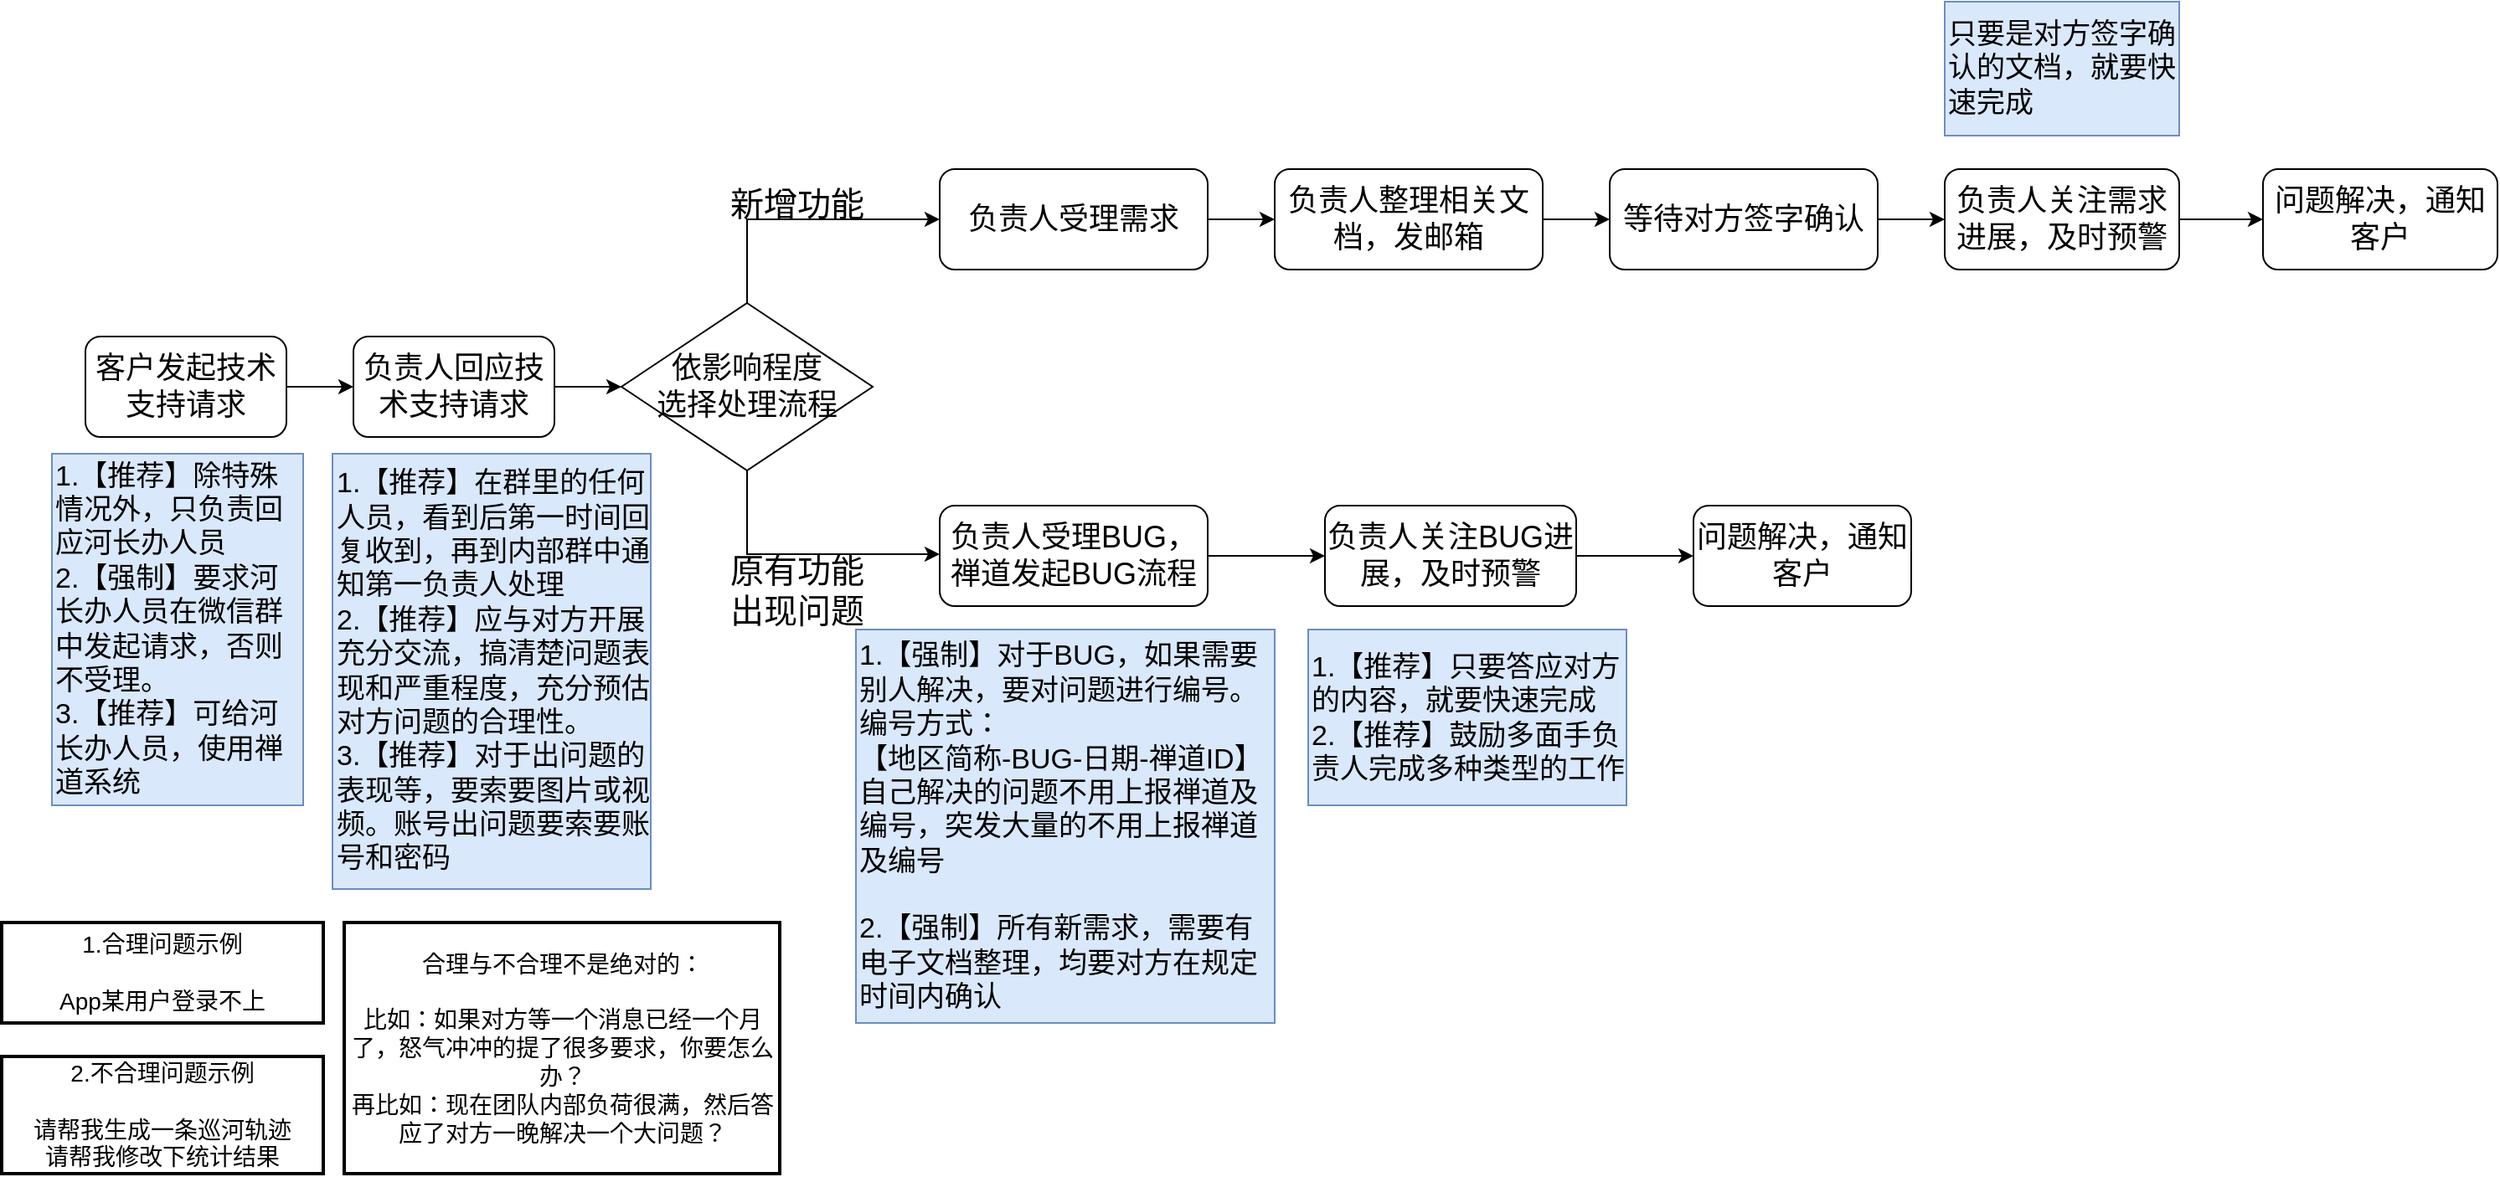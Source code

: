<mxfile version="12.2.7" type="github" pages="1">
  <diagram id="_k7ATfRaIhLiad4DB_Zv" name="Page-1">
    <mxGraphModel dx="1902" dy="1037" grid="1" gridSize="10" guides="1" tooltips="1" connect="1" arrows="1" fold="1" page="1" pageScale="1" pageWidth="827" pageHeight="1169" math="0" shadow="0">
      <root>
        <mxCell id="0"/>
        <mxCell id="1" parent="0"/>
        <mxCell id="3WG7HzVJRfW7o0X7CnDg-6" value="" style="edgeStyle=orthogonalEdgeStyle;rounded=0;orthogonalLoop=1;jettySize=auto;html=1;" edge="1" parent="1" source="3WG7HzVJRfW7o0X7CnDg-2" target="3WG7HzVJRfW7o0X7CnDg-5">
          <mxGeometry relative="1" as="geometry"/>
        </mxCell>
        <mxCell id="3WG7HzVJRfW7o0X7CnDg-2" value="&lt;font style=&quot;font-size: 18px&quot;&gt;客户发起技术支持请求&lt;br&gt;&lt;/font&gt;" style="rounded=1;whiteSpace=wrap;html=1;" vertex="1" parent="1">
          <mxGeometry x="70" y="260" width="120" height="60" as="geometry"/>
        </mxCell>
        <mxCell id="3WG7HzVJRfW7o0X7CnDg-8" value="" style="edgeStyle=orthogonalEdgeStyle;rounded=0;orthogonalLoop=1;jettySize=auto;html=1;" edge="1" parent="1" source="3WG7HzVJRfW7o0X7CnDg-5">
          <mxGeometry relative="1" as="geometry">
            <mxPoint x="390" y="290" as="targetPoint"/>
          </mxGeometry>
        </mxCell>
        <mxCell id="3WG7HzVJRfW7o0X7CnDg-5" value="&lt;font style=&quot;font-size: 18px&quot;&gt;负责人回应技术支持请求&lt;br&gt;&lt;/font&gt;" style="rounded=1;whiteSpace=wrap;html=1;" vertex="1" parent="1">
          <mxGeometry x="230" y="260" width="120" height="60" as="geometry"/>
        </mxCell>
        <mxCell id="3WG7HzVJRfW7o0X7CnDg-15" value="" style="edgeStyle=orthogonalEdgeStyle;rounded=0;orthogonalLoop=1;jettySize=auto;html=1;" edge="1" parent="1" source="3WG7HzVJRfW7o0X7CnDg-9">
          <mxGeometry relative="1" as="geometry">
            <mxPoint x="580" y="190" as="targetPoint"/>
            <Array as="points">
              <mxPoint x="465" y="190"/>
              <mxPoint x="580" y="190"/>
            </Array>
          </mxGeometry>
        </mxCell>
        <mxCell id="3WG7HzVJRfW7o0X7CnDg-17" value="" style="edgeStyle=orthogonalEdgeStyle;rounded=0;orthogonalLoop=1;jettySize=auto;html=1;" edge="1" parent="1" source="3WG7HzVJRfW7o0X7CnDg-9">
          <mxGeometry relative="1" as="geometry">
            <mxPoint x="580" y="390" as="targetPoint"/>
            <Array as="points">
              <mxPoint x="465" y="390"/>
              <mxPoint x="520" y="390"/>
            </Array>
          </mxGeometry>
        </mxCell>
        <mxCell id="3WG7HzVJRfW7o0X7CnDg-9" value="&lt;span style=&quot;font-size: 18px&quot;&gt;依影响程度&lt;br&gt;选择处理流程&lt;br&gt;&lt;/span&gt;" style="rhombus;whiteSpace=wrap;html=1;" vertex="1" parent="1">
          <mxGeometry x="390" y="240" width="150" height="100" as="geometry"/>
        </mxCell>
        <mxCell id="3WG7HzVJRfW7o0X7CnDg-10" value="&lt;font style=&quot;font-size: 17px&quot;&gt;1.【推荐】除特殊情况外，只负责回应河长办人员&lt;br&gt;2.【强制】要求河长办人员在微信群中发起请求，否则不受理。&lt;br&gt;3.【推荐】可给河长办人员，使用禅道系统&lt;br&gt;&lt;/font&gt;" style="rounded=0;whiteSpace=wrap;html=1;align=left;fillColor=#dae8fc;strokeColor=#6c8ebf;" vertex="1" parent="1">
          <mxGeometry x="50" y="330" width="150" height="210" as="geometry"/>
        </mxCell>
        <mxCell id="3WG7HzVJRfW7o0X7CnDg-11" value="&lt;font style=&quot;font-size: 17px&quot;&gt;1.【推荐】在群里的任何人员，看到后第一时间回复收到，再到内部群中通知第一负责人处理&lt;br&gt;2.【推荐】应与对方开展充分交流，搞清楚问题表现和严重程度，充分预估对方问题的合理性。&lt;br&gt;3.【推荐】对于出问题的表现等，要索要图片或视频。账号出问题要索要账号和密码&lt;br&gt;&lt;/font&gt;" style="rounded=0;whiteSpace=wrap;html=1;align=left;fillColor=#dae8fc;strokeColor=#6c8ebf;" vertex="1" parent="1">
          <mxGeometry x="217.5" y="330" width="190" height="260" as="geometry"/>
        </mxCell>
        <mxCell id="3WG7HzVJRfW7o0X7CnDg-18" value="新增功能" style="text;html=1;strokeColor=none;fillColor=none;align=center;verticalAlign=middle;whiteSpace=wrap;rounded=0;fontSize=20;" vertex="1" parent="1">
          <mxGeometry x="400" y="170" width="190" height="20" as="geometry"/>
        </mxCell>
        <mxCell id="3WG7HzVJRfW7o0X7CnDg-19" value="原有功能&lt;br&gt;出现问题" style="text;html=1;strokeColor=none;fillColor=none;align=center;verticalAlign=middle;whiteSpace=wrap;rounded=0;fontSize=20;" vertex="1" parent="1">
          <mxGeometry x="400" y="401" width="190" height="20" as="geometry"/>
        </mxCell>
        <mxCell id="3WG7HzVJRfW7o0X7CnDg-40" value="" style="edgeStyle=orthogonalEdgeStyle;rounded=0;orthogonalLoop=1;jettySize=auto;html=1;fontSize=20;" edge="1" parent="1" source="3WG7HzVJRfW7o0X7CnDg-20" target="3WG7HzVJRfW7o0X7CnDg-39">
          <mxGeometry relative="1" as="geometry"/>
        </mxCell>
        <mxCell id="3WG7HzVJRfW7o0X7CnDg-20" value="&lt;font style=&quot;font-size: 18px&quot;&gt;负责人受理需求&lt;br&gt;&lt;/font&gt;" style="rounded=1;whiteSpace=wrap;html=1;" vertex="1" parent="1">
          <mxGeometry x="580" y="160" width="160" height="60" as="geometry"/>
        </mxCell>
        <mxCell id="3WG7HzVJRfW7o0X7CnDg-43" value="" style="edgeStyle=orthogonalEdgeStyle;rounded=0;orthogonalLoop=1;jettySize=auto;html=1;fontSize=20;" edge="1" parent="1" source="3WG7HzVJRfW7o0X7CnDg-39" target="3WG7HzVJRfW7o0X7CnDg-42">
          <mxGeometry relative="1" as="geometry"/>
        </mxCell>
        <mxCell id="3WG7HzVJRfW7o0X7CnDg-39" value="&lt;font style=&quot;font-size: 18px&quot;&gt;负责人整理相关文档，发邮箱&lt;br&gt;&lt;/font&gt;" style="rounded=1;whiteSpace=wrap;html=1;" vertex="1" parent="1">
          <mxGeometry x="780" y="160" width="160" height="60" as="geometry"/>
        </mxCell>
        <mxCell id="3WG7HzVJRfW7o0X7CnDg-50" value="" style="edgeStyle=orthogonalEdgeStyle;rounded=0;orthogonalLoop=1;jettySize=auto;html=1;fontSize=20;" edge="1" parent="1" source="3WG7HzVJRfW7o0X7CnDg-42" target="3WG7HzVJRfW7o0X7CnDg-49">
          <mxGeometry relative="1" as="geometry"/>
        </mxCell>
        <mxCell id="3WG7HzVJRfW7o0X7CnDg-42" value="&lt;font style=&quot;font-size: 18px&quot;&gt;等待对方签字确认&lt;br&gt;&lt;/font&gt;" style="rounded=1;whiteSpace=wrap;html=1;" vertex="1" parent="1">
          <mxGeometry x="980" y="160" width="160" height="60" as="geometry"/>
        </mxCell>
        <mxCell id="3WG7HzVJRfW7o0X7CnDg-55" value="" style="edgeStyle=orthogonalEdgeStyle;rounded=0;orthogonalLoop=1;jettySize=auto;html=1;fontSize=20;" edge="1" parent="1" source="3WG7HzVJRfW7o0X7CnDg-49" target="3WG7HzVJRfW7o0X7CnDg-54">
          <mxGeometry relative="1" as="geometry"/>
        </mxCell>
        <mxCell id="3WG7HzVJRfW7o0X7CnDg-49" value="&lt;font style=&quot;font-size: 18px&quot;&gt;负责人关注需求进展，及时预警&lt;br&gt;&lt;/font&gt;" style="rounded=1;whiteSpace=wrap;html=1;" vertex="1" parent="1">
          <mxGeometry x="1180" y="160" width="140" height="60" as="geometry"/>
        </mxCell>
        <mxCell id="3WG7HzVJRfW7o0X7CnDg-54" value="&lt;font style=&quot;font-size: 18px&quot;&gt;问题解决，通知客户&lt;/font&gt;" style="rounded=1;whiteSpace=wrap;html=1;" vertex="1" parent="1">
          <mxGeometry x="1370" y="160" width="140" height="60" as="geometry"/>
        </mxCell>
        <mxCell id="3WG7HzVJRfW7o0X7CnDg-36" value="" style="edgeStyle=orthogonalEdgeStyle;rounded=0;orthogonalLoop=1;jettySize=auto;html=1;fontSize=20;" edge="1" parent="1" source="3WG7HzVJRfW7o0X7CnDg-23" target="3WG7HzVJRfW7o0X7CnDg-35">
          <mxGeometry relative="1" as="geometry"/>
        </mxCell>
        <mxCell id="3WG7HzVJRfW7o0X7CnDg-23" value="&lt;font style=&quot;font-size: 18px&quot;&gt;负责人受理BUG，禅道发起BUG流程&lt;br&gt;&lt;/font&gt;" style="rounded=1;whiteSpace=wrap;html=1;" vertex="1" parent="1">
          <mxGeometry x="580" y="361" width="160" height="60" as="geometry"/>
        </mxCell>
        <mxCell id="3WG7HzVJRfW7o0X7CnDg-57" value="" style="edgeStyle=orthogonalEdgeStyle;rounded=0;orthogonalLoop=1;jettySize=auto;html=1;fontSize=20;" edge="1" parent="1" source="3WG7HzVJRfW7o0X7CnDg-35" target="3WG7HzVJRfW7o0X7CnDg-56">
          <mxGeometry relative="1" as="geometry"/>
        </mxCell>
        <mxCell id="3WG7HzVJRfW7o0X7CnDg-35" value="&lt;font style=&quot;font-size: 18px&quot;&gt;负责人关注BUG进展，及时预警&lt;br&gt;&lt;/font&gt;" style="rounded=1;whiteSpace=wrap;html=1;" vertex="1" parent="1">
          <mxGeometry x="810" y="361" width="150" height="60" as="geometry"/>
        </mxCell>
        <mxCell id="3WG7HzVJRfW7o0X7CnDg-56" value="&lt;font style=&quot;font-size: 18px&quot;&gt;问题解决，通知客户&lt;br&gt;&lt;/font&gt;" style="rounded=1;whiteSpace=wrap;html=1;" vertex="1" parent="1">
          <mxGeometry x="1030" y="361" width="130" height="60" as="geometry"/>
        </mxCell>
        <mxCell id="3WG7HzVJRfW7o0X7CnDg-30" value="&lt;font style=&quot;font-size: 17px&quot;&gt;1.【强制】对于BUG，如果需要别人解决，要对问题进行编号。编号方式：&lt;br&gt;【地区简称-BUG-日期-禅道ID】&lt;br&gt;自己解决的问题不用上报禅道及&lt;br&gt;编号，突发大量的不用上报禅道及编号&lt;br&gt;&lt;br&gt;2.【强制】所有新需求，需要有电子文档整理，均要对方在规定时间内确认&lt;br&gt;&lt;/font&gt;" style="rounded=0;whiteSpace=wrap;html=1;align=left;fillColor=#dae8fc;strokeColor=#6c8ebf;" vertex="1" parent="1">
          <mxGeometry x="530" y="435" width="250" height="235" as="geometry"/>
        </mxCell>
        <mxCell id="3WG7HzVJRfW7o0X7CnDg-31" value="&lt;font style=&quot;font-size: 14px&quot;&gt;合理与不合理不是绝对的：&lt;br&gt;&lt;br&gt;比如：如果对方等一个消息已经一个月了，怒气冲冲的提了很多要求，你要怎么办？&lt;br&gt;再比如：现在团队内部负荷很满，然后答应了对方一晚解决一个大问题？&lt;/font&gt;" style="rounded=0;whiteSpace=wrap;html=1;strokeWidth=2;" vertex="1" parent="1">
          <mxGeometry x="224.5" y="610" width="260" height="150" as="geometry"/>
        </mxCell>
        <mxCell id="3WG7HzVJRfW7o0X7CnDg-32" value="&lt;font style=&quot;font-size: 14px&quot;&gt;1.合理问题示例&lt;br&gt;&lt;br&gt;App某用户登录不上&lt;/font&gt;" style="rounded=0;whiteSpace=wrap;html=1;strokeWidth=2;" vertex="1" parent="1">
          <mxGeometry x="20" y="610" width="192" height="60" as="geometry"/>
        </mxCell>
        <mxCell id="3WG7HzVJRfW7o0X7CnDg-33" value="&lt;font style=&quot;font-size: 14px&quot;&gt;2.不合理问题示例&lt;br&gt;&lt;br&gt;请帮我生成一条巡河轨迹&lt;br&gt;请帮我修改下统计结果&lt;/font&gt;" style="rounded=0;whiteSpace=wrap;html=1;strokeWidth=2;" vertex="1" parent="1">
          <mxGeometry x="20" y="690" width="192" height="70" as="geometry"/>
        </mxCell>
        <mxCell id="3WG7HzVJRfW7o0X7CnDg-46" value="&lt;font style=&quot;font-size: 17px&quot;&gt;只要是对方签字确认的文档，就要快速完成&lt;br&gt;&lt;/font&gt;" style="rounded=0;whiteSpace=wrap;html=1;align=left;fillColor=#dae8fc;strokeColor=#6c8ebf;" vertex="1" parent="1">
          <mxGeometry x="1180" y="60" width="140" height="80" as="geometry"/>
        </mxCell>
        <mxCell id="3WG7HzVJRfW7o0X7CnDg-51" value="&lt;font style=&quot;font-size: 17px&quot;&gt;1.【推荐】只要答应对方的内容，就要快速完成&lt;br&gt;2.【推荐】鼓励多面手负责人完成多种类型的工作&lt;br&gt;&lt;/font&gt;" style="rounded=0;whiteSpace=wrap;html=1;align=left;fillColor=#dae8fc;strokeColor=#6c8ebf;" vertex="1" parent="1">
          <mxGeometry x="800" y="435" width="190" height="105" as="geometry"/>
        </mxCell>
      </root>
    </mxGraphModel>
  </diagram>
</mxfile>
